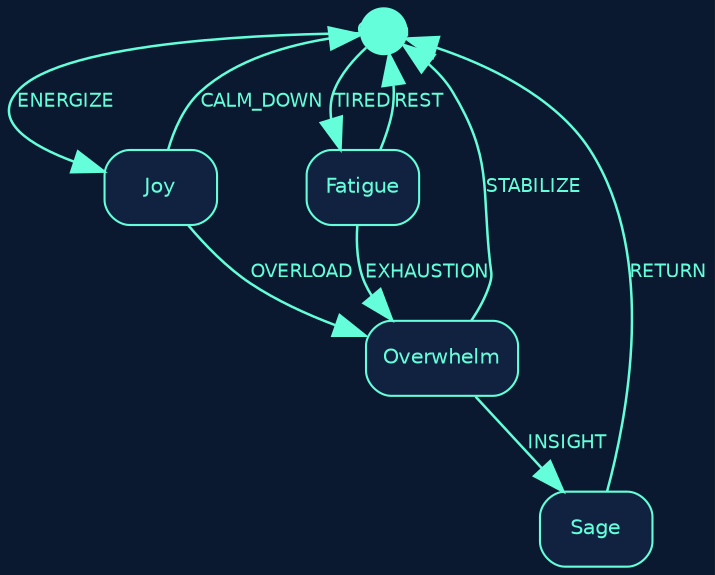 digraph EmotionalStateMachine {
  rankdir=TB;
  bgcolor="#0a192f";
  node [shape=box, style="rounded,filled", fillcolor="#112240", fontcolor="#64ffda", fontname="Helvetica", fontsize=10, color="#64ffda"];
  edge [color="#64ffda", fontname="Helvetica", fontsize=9, fontcolor="#64ffda", penwidth=1.2, arrowsize=1.5];

  Calm [shape=circle, fixedsize=true, width=0.3, style=filled, fillcolor="#64ffda", label=""];
  Calm -> Joy [label="ENERGIZE"];
  Calm -> Fatigue [label="TIRED"];
  Calm [label="Calm"];
  Joy [label="Joy"];
  Joy -> Calm [label="CALM_DOWN"];
  Joy -> Overwhelm [label="OVERLOAD"];
  Fatigue [label="Fatigue"];
  Fatigue -> Calm [label="REST"];
  Fatigue -> Overwhelm [label="EXHAUSTION"];
  Overwhelm [label="Overwhelm"];
  Overwhelm -> Calm [label="STABILIZE"];
  Overwhelm -> Sage [label="INSIGHT"];
  Sage [label="Sage"];
  Sage -> Calm [label="RETURN"];
}